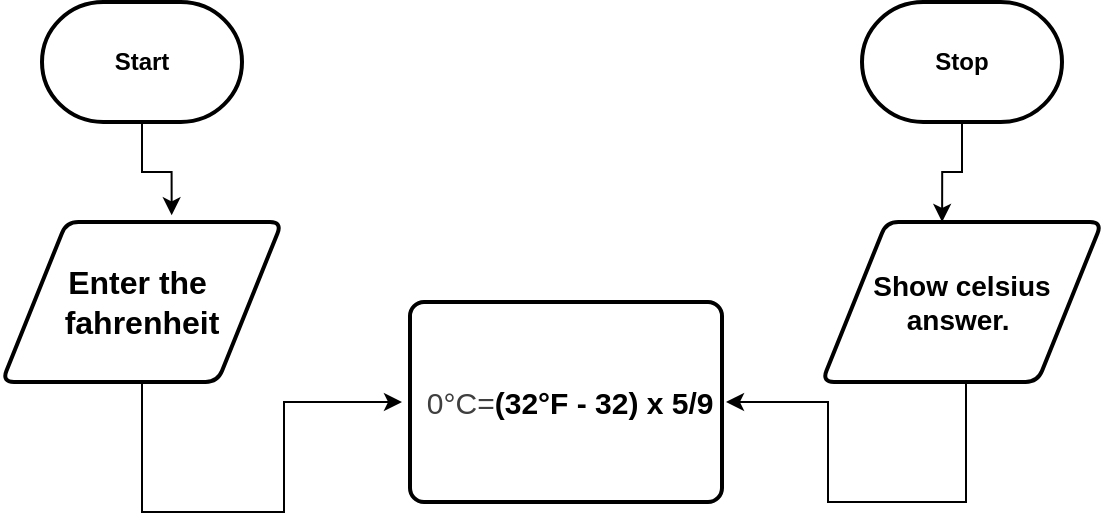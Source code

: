 <mxfile>
    <diagram id="HIP3nbAZw_EuaXWnEj3U" name="Page-1">
        <mxGraphModel dx="767" dy="266" grid="1" gridSize="10" guides="1" tooltips="1" connect="1" arrows="1" fold="1" page="1" pageScale="1" pageWidth="850" pageHeight="1100" math="0" shadow="0">
            <root>
                <mxCell id="0"/>
                <mxCell id="1" parent="0"/>
                <mxCell id="5" style="edgeStyle=orthogonalEdgeStyle;html=1;entryX=0.606;entryY=-0.042;entryDx=0;entryDy=0;rounded=0;entryPerimeter=0;" parent="1" source="2" target="4" edge="1">
                    <mxGeometry relative="1" as="geometry"/>
                </mxCell>
                <mxCell id="2" value="&lt;h4&gt;Start&lt;/h4&gt;" style="strokeWidth=2;html=1;shape=mxgraph.flowchart.terminator;whiteSpace=wrap;" parent="1" vertex="1">
                    <mxGeometry x="230" y="310" width="100" height="60" as="geometry"/>
                </mxCell>
                <mxCell id="10" style="edgeStyle=orthogonalEdgeStyle;html=1;rounded=0;" parent="1" source="4" edge="1">
                    <mxGeometry relative="1" as="geometry">
                        <mxPoint x="410" y="510" as="targetPoint"/>
                        <Array as="points">
                            <mxPoint x="280" y="565"/>
                            <mxPoint x="351" y="565"/>
                        </Array>
                    </mxGeometry>
                </mxCell>
                <mxCell id="4" value="&lt;h4&gt;&lt;font style=&quot;font-size: 16px;&quot;&gt;Enter the&amp;nbsp; &amp;nbsp;fahrenheit&amp;nbsp;&lt;/font&gt;&lt;/h4&gt;" style="shape=parallelogram;html=1;strokeWidth=2;perimeter=parallelogramPerimeter;whiteSpace=wrap;rounded=1;arcSize=12;size=0.23;" parent="1" vertex="1">
                    <mxGeometry x="210" y="420" width="140" height="80" as="geometry"/>
                </mxCell>
                <mxCell id="11" value="&lt;h4 style=&quot;text-wrap-mode: nowrap;&quot;&gt;&lt;font style=&quot;font-size: 15px;&quot;&gt;&lt;span style=&quot;color: rgb(63, 63, 63); background-color: transparent; font-weight: normal;&quot;&gt;&amp;nbsp;0°C=&lt;/span&gt;(32°F -&amp;nbsp;32) x&amp;nbsp;5/9&lt;/font&gt;&lt;/h4&gt;" style="rounded=1;whiteSpace=wrap;html=1;absoluteArcSize=1;arcSize=14;strokeWidth=2;" parent="1" vertex="1">
                    <mxGeometry x="414" y="460" width="156" height="100" as="geometry"/>
                </mxCell>
                <mxCell id="13" style="edgeStyle=orthogonalEdgeStyle;html=1;rounded=0;entryX=1;entryY=0.5;entryDx=0;entryDy=0;" parent="1" edge="1">
                    <mxGeometry relative="1" as="geometry">
                        <mxPoint x="572" y="510" as="targetPoint"/>
                        <mxPoint x="692" y="500" as="sourcePoint"/>
                        <Array as="points">
                            <mxPoint x="692" y="560"/>
                            <mxPoint x="623" y="560"/>
                            <mxPoint x="623" y="510"/>
                        </Array>
                    </mxGeometry>
                </mxCell>
                <mxCell id="12" value="&lt;h4&gt;&lt;font style=&quot;font-size: 14px;&quot;&gt;Show celsius answer.&amp;nbsp;&lt;/font&gt;&lt;/h4&gt;" style="shape=parallelogram;html=1;strokeWidth=2;perimeter=parallelogramPerimeter;whiteSpace=wrap;rounded=1;arcSize=12;size=0.23;" parent="1" vertex="1">
                    <mxGeometry x="620" y="420" width="140" height="80" as="geometry"/>
                </mxCell>
                <mxCell id="14" value="&lt;h4&gt;Stop&lt;/h4&gt;" style="strokeWidth=2;html=1;shape=mxgraph.flowchart.terminator;whiteSpace=wrap;" parent="1" vertex="1">
                    <mxGeometry x="640" y="310" width="100" height="60" as="geometry"/>
                </mxCell>
                <mxCell id="15" style="edgeStyle=orthogonalEdgeStyle;html=1;entryX=0.429;entryY=0;entryDx=0;entryDy=0;entryPerimeter=0;rounded=0;" parent="1" source="14" target="12" edge="1">
                    <mxGeometry relative="1" as="geometry"/>
                </mxCell>
            </root>
        </mxGraphModel>
    </diagram>
</mxfile>